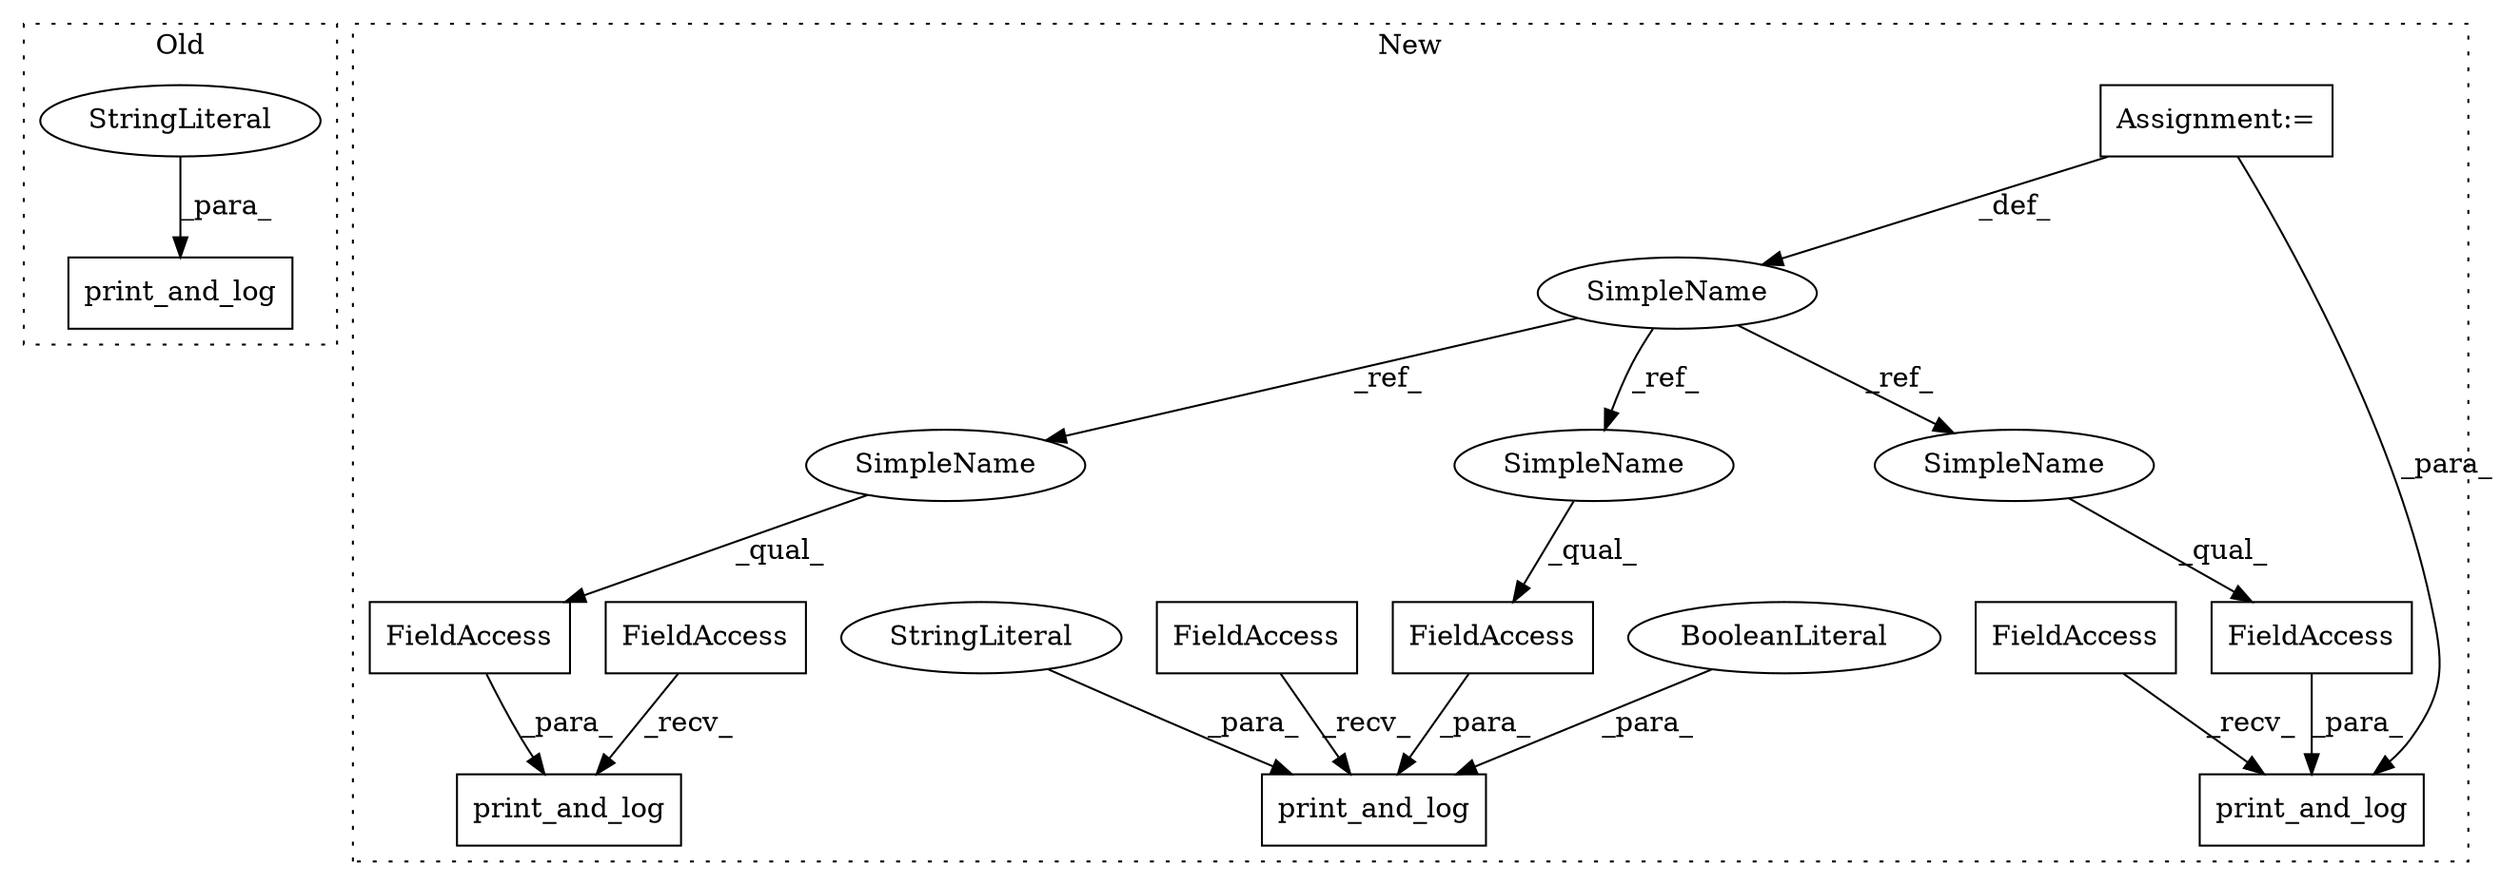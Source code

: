 digraph G {
subgraph cluster0 {
1 [label="print_and_log" a="32" s="19891,19907" l="14,1" shape="box"];
7 [label="StringLiteral" a="45" s="19905" l="2" shape="ellipse"];
label = "Old";
style="dotted";
}
subgraph cluster1 {
2 [label="print_and_log" a="32" s="22457,22517" l="14,1" shape="box"];
3 [label="FieldAccess" a="22" s="22471" l="12" shape="box"];
4 [label="FieldAccess" a="22" s="22426" l="6" shape="box"];
5 [label="Assignment:=" a="7" s="19453" l="7" shape="box"];
6 [label="StringLiteral" a="45" s="22484" l="28" shape="ellipse"];
8 [label="SimpleName" a="42" s="19453" l="7" shape="ellipse"];
9 [label="FieldAccess" a="22" s="19602" l="12" shape="box"];
10 [label="BooleanLiteral" a="9" s="22513" l="4" shape="ellipse"];
11 [label="print_and_log" a="32" s="20096,20132" l="14,1" shape="box"];
12 [label="FieldAccess" a="22" s="20065" l="6" shape="box"];
13 [label="print_and_log" a="32" s="19588,19999" l="14,1" shape="box"];
14 [label="FieldAccess" a="22" s="19557" l="6" shape="box"];
15 [label="FieldAccess" a="22" s="20110" l="14" shape="box"];
16 [label="SimpleName" a="42" s="19602" l="7" shape="ellipse"];
17 [label="SimpleName" a="42" s="22471" l="7" shape="ellipse"];
18 [label="SimpleName" a="42" s="20110" l="7" shape="ellipse"];
label = "New";
style="dotted";
}
3 -> 2 [label="_para_"];
4 -> 2 [label="_recv_"];
5 -> 13 [label="_para_"];
5 -> 8 [label="_def_"];
6 -> 2 [label="_para_"];
7 -> 1 [label="_para_"];
8 -> 18 [label="_ref_"];
8 -> 17 [label="_ref_"];
8 -> 16 [label="_ref_"];
9 -> 13 [label="_para_"];
10 -> 2 [label="_para_"];
12 -> 11 [label="_recv_"];
14 -> 13 [label="_recv_"];
15 -> 11 [label="_para_"];
16 -> 9 [label="_qual_"];
17 -> 3 [label="_qual_"];
18 -> 15 [label="_qual_"];
}
